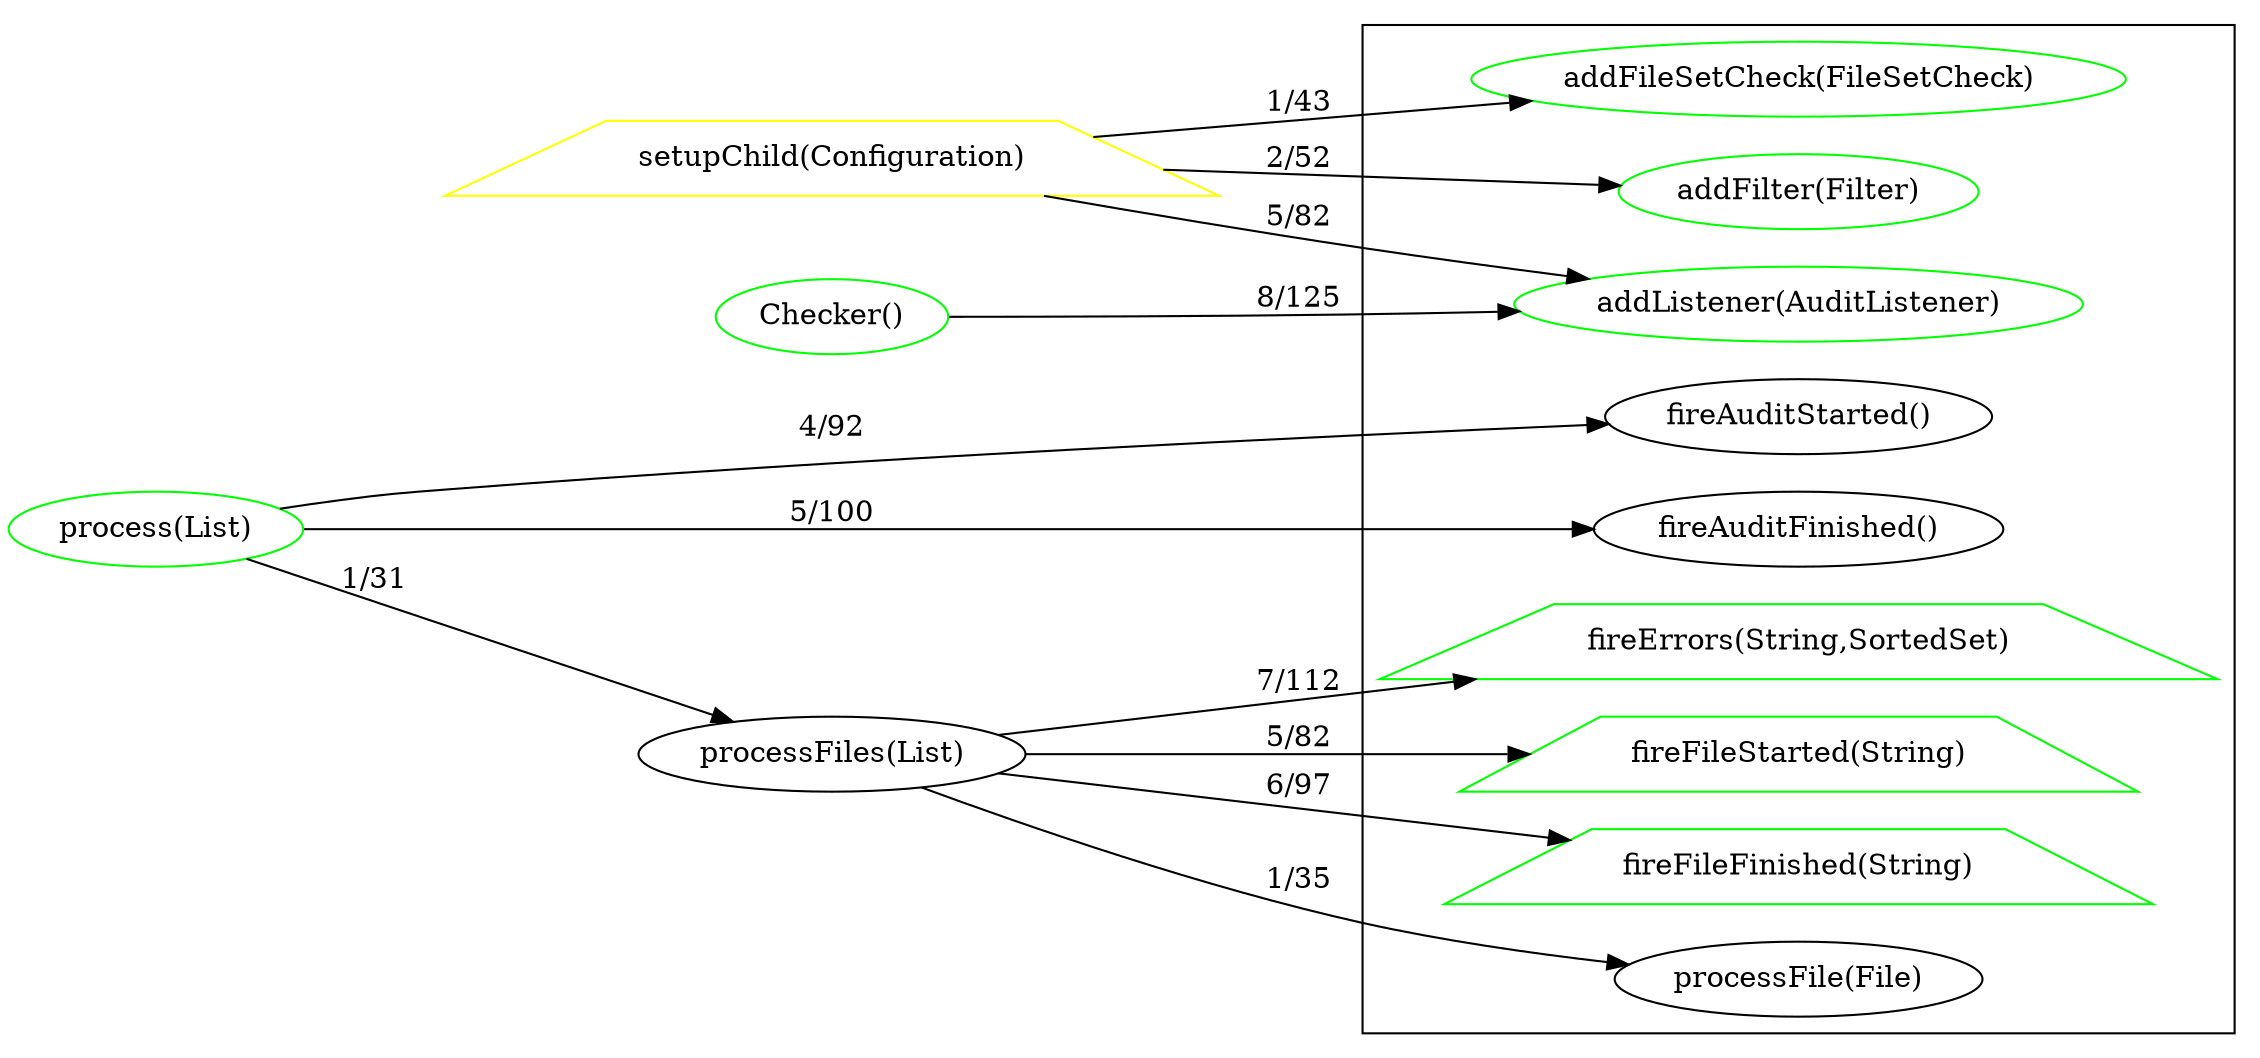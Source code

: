 digraph dependencies {
rankdir = "LR";
subgraph clustersimple {
"fireFileFinished(String)" [ color="#00ff00ff" shape="trapezium" ];
"addFilter(Filter)" [ color="#00ff00ff" ];
"processFile(File)" [ color="#000000ff" ];
"fireErrors(String,SortedSet)" [ color="#00ff00ff" shape="trapezium" ];
"fireAuditStarted()" [ color="#000000ff" ];
"addFileSetCheck(FileSetCheck)" [ color="#00ff00ff" ];
"fireAuditFinished()" [ color="#000000ff" ];
"fireFileStarted(String)" [ color="#00ff00ff" shape="trapezium" ];
"addListener(AuditListener)" [ color="#00ff00ff" ];
}
"setupChild(Configuration)" [ color="#ffff00ff" shape="trapezium" ];
"process(List)" [ color="#00ff00ff" ];
"Checker()" [ color="#00ff00ff" ];
"processFiles(List)" [ color="#000000ff" ];
"setupChild(Configuration)" -> "addFileSetCheck(FileSetCheck)" [ label="1/43" ];
"setupChild(Configuration)" -> "addFilter(Filter)" [ label="2/52" ];
"setupChild(Configuration)" -> "addListener(AuditListener)" [ label="5/82" ];
"process(List)" -> "fireAuditStarted()" [ label="4/92" ];
"process(List)" -> "processFiles(List)" [ label="1/31" ];
"process(List)" -> "fireAuditFinished()" [ label="5/100" ];
"Checker()" -> "addListener(AuditListener)" [ label="8/125" ];
"processFiles(List)" -> "fireFileStarted(String)" [ label="5/82" ];
"processFiles(List)" -> "processFile(File)" [ label="1/35" ];
"processFiles(List)" -> "fireErrors(String,SortedSet)" [ label="7/112" ];
"processFiles(List)" -> "fireFileFinished(String)" [ label="6/97" ];
/*
Legend
Node border color:
    a) GREEN - public
    b) YELLOW - protected
    c) BLACK - private
    d) BLUE - default
Node shape:
    if static - rectangle
    otherwise if override - trapezium
    otherwise if overloaded - triangle
    otherwise ellipse

*/
}